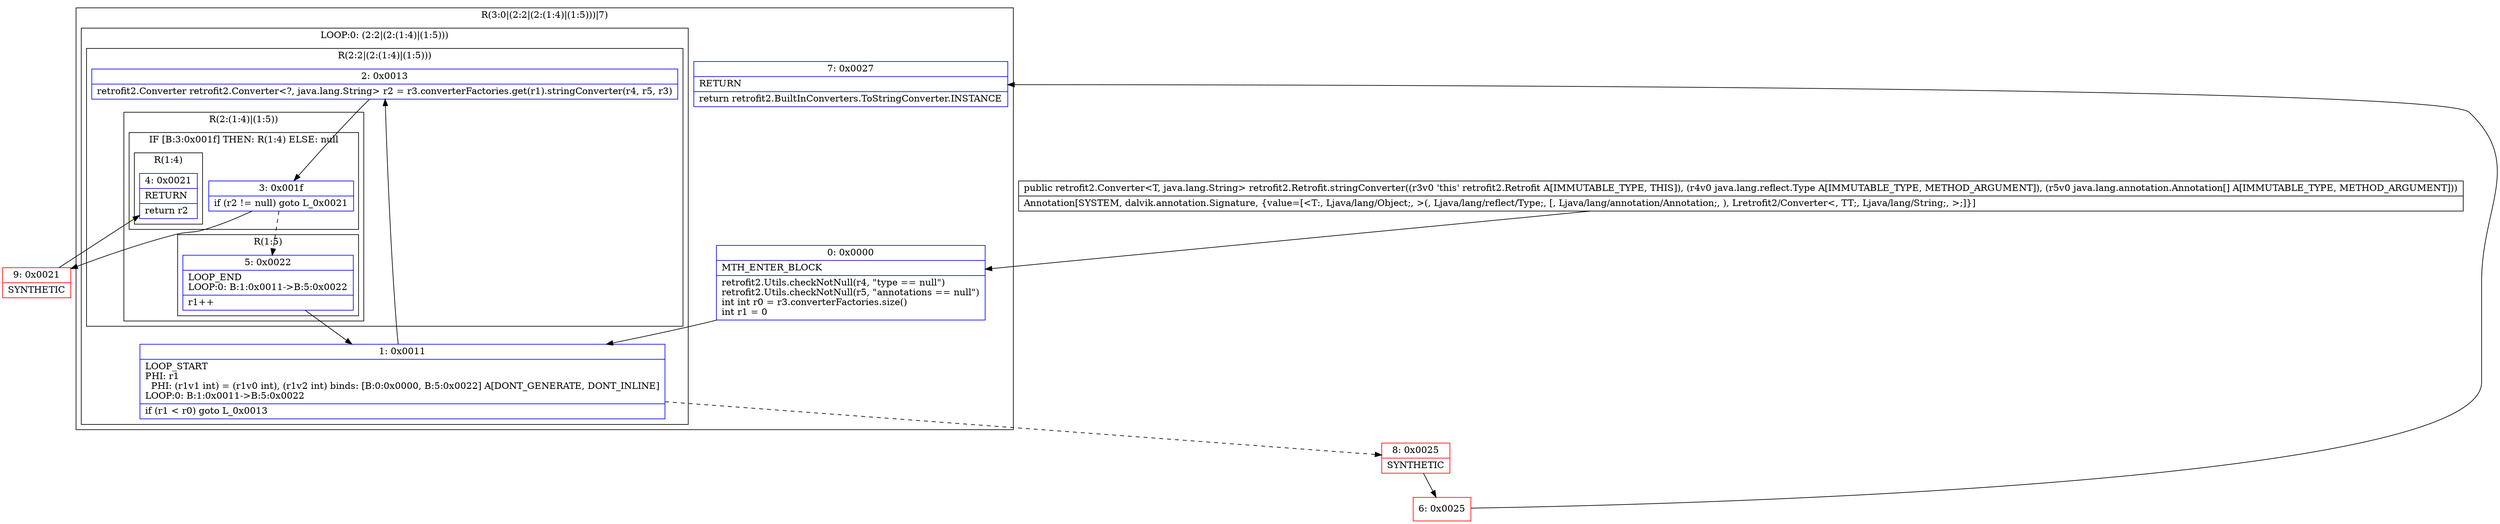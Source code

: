 digraph "CFG forretrofit2.Retrofit.stringConverter(Ljava\/lang\/reflect\/Type;[Ljava\/lang\/annotation\/Annotation;)Lretrofit2\/Converter;" {
subgraph cluster_Region_1863502349 {
label = "R(3:0|(2:2|(2:(1:4)|(1:5)))|7)";
node [shape=record,color=blue];
Node_0 [shape=record,label="{0\:\ 0x0000|MTH_ENTER_BLOCK\l|retrofit2.Utils.checkNotNull(r4, \"type == null\")\lretrofit2.Utils.checkNotNull(r5, \"annotations == null\")\lint int r0 = r3.converterFactories.size()\lint r1 = 0\l}"];
subgraph cluster_LoopRegion_1075244200 {
label = "LOOP:0: (2:2|(2:(1:4)|(1:5)))";
node [shape=record,color=blue];
Node_1 [shape=record,label="{1\:\ 0x0011|LOOP_START\lPHI: r1 \l  PHI: (r1v1 int) = (r1v0 int), (r1v2 int) binds: [B:0:0x0000, B:5:0x0022] A[DONT_GENERATE, DONT_INLINE]\lLOOP:0: B:1:0x0011\-\>B:5:0x0022\l|if (r1 \< r0) goto L_0x0013\l}"];
subgraph cluster_Region_242839364 {
label = "R(2:2|(2:(1:4)|(1:5)))";
node [shape=record,color=blue];
Node_2 [shape=record,label="{2\:\ 0x0013|retrofit2.Converter retrofit2.Converter\<?, java.lang.String\> r2 = r3.converterFactories.get(r1).stringConverter(r4, r5, r3)\l}"];
subgraph cluster_Region_527669988 {
label = "R(2:(1:4)|(1:5))";
node [shape=record,color=blue];
subgraph cluster_IfRegion_2009239076 {
label = "IF [B:3:0x001f] THEN: R(1:4) ELSE: null";
node [shape=record,color=blue];
Node_3 [shape=record,label="{3\:\ 0x001f|if (r2 != null) goto L_0x0021\l}"];
subgraph cluster_Region_4607960 {
label = "R(1:4)";
node [shape=record,color=blue];
Node_4 [shape=record,label="{4\:\ 0x0021|RETURN\l|return r2\l}"];
}
}
subgraph cluster_Region_97958420 {
label = "R(1:5)";
node [shape=record,color=blue];
Node_5 [shape=record,label="{5\:\ 0x0022|LOOP_END\lLOOP:0: B:1:0x0011\-\>B:5:0x0022\l|r1++\l}"];
}
}
}
}
Node_7 [shape=record,label="{7\:\ 0x0027|RETURN\l|return retrofit2.BuiltInConverters.ToStringConverter.INSTANCE\l}"];
}
Node_6 [shape=record,color=red,label="{6\:\ 0x0025}"];
Node_8 [shape=record,color=red,label="{8\:\ 0x0025|SYNTHETIC\l}"];
Node_9 [shape=record,color=red,label="{9\:\ 0x0021|SYNTHETIC\l}"];
MethodNode[shape=record,label="{public retrofit2.Converter\<T, java.lang.String\> retrofit2.Retrofit.stringConverter((r3v0 'this' retrofit2.Retrofit A[IMMUTABLE_TYPE, THIS]), (r4v0 java.lang.reflect.Type A[IMMUTABLE_TYPE, METHOD_ARGUMENT]), (r5v0 java.lang.annotation.Annotation[] A[IMMUTABLE_TYPE, METHOD_ARGUMENT]))  | Annotation[SYSTEM, dalvik.annotation.Signature, \{value=[\<T:, Ljava\/lang\/Object;, \>(, Ljava\/lang\/reflect\/Type;, [, Ljava\/lang\/annotation\/Annotation;, ), Lretrofit2\/Converter\<, TT;, Ljava\/lang\/String;, \>;]\}]\l}"];
MethodNode -> Node_0;
Node_0 -> Node_1;
Node_1 -> Node_2;
Node_1 -> Node_8[style=dashed];
Node_2 -> Node_3;
Node_3 -> Node_5[style=dashed];
Node_3 -> Node_9;
Node_5 -> Node_1;
Node_6 -> Node_7;
Node_8 -> Node_6;
Node_9 -> Node_4;
}

